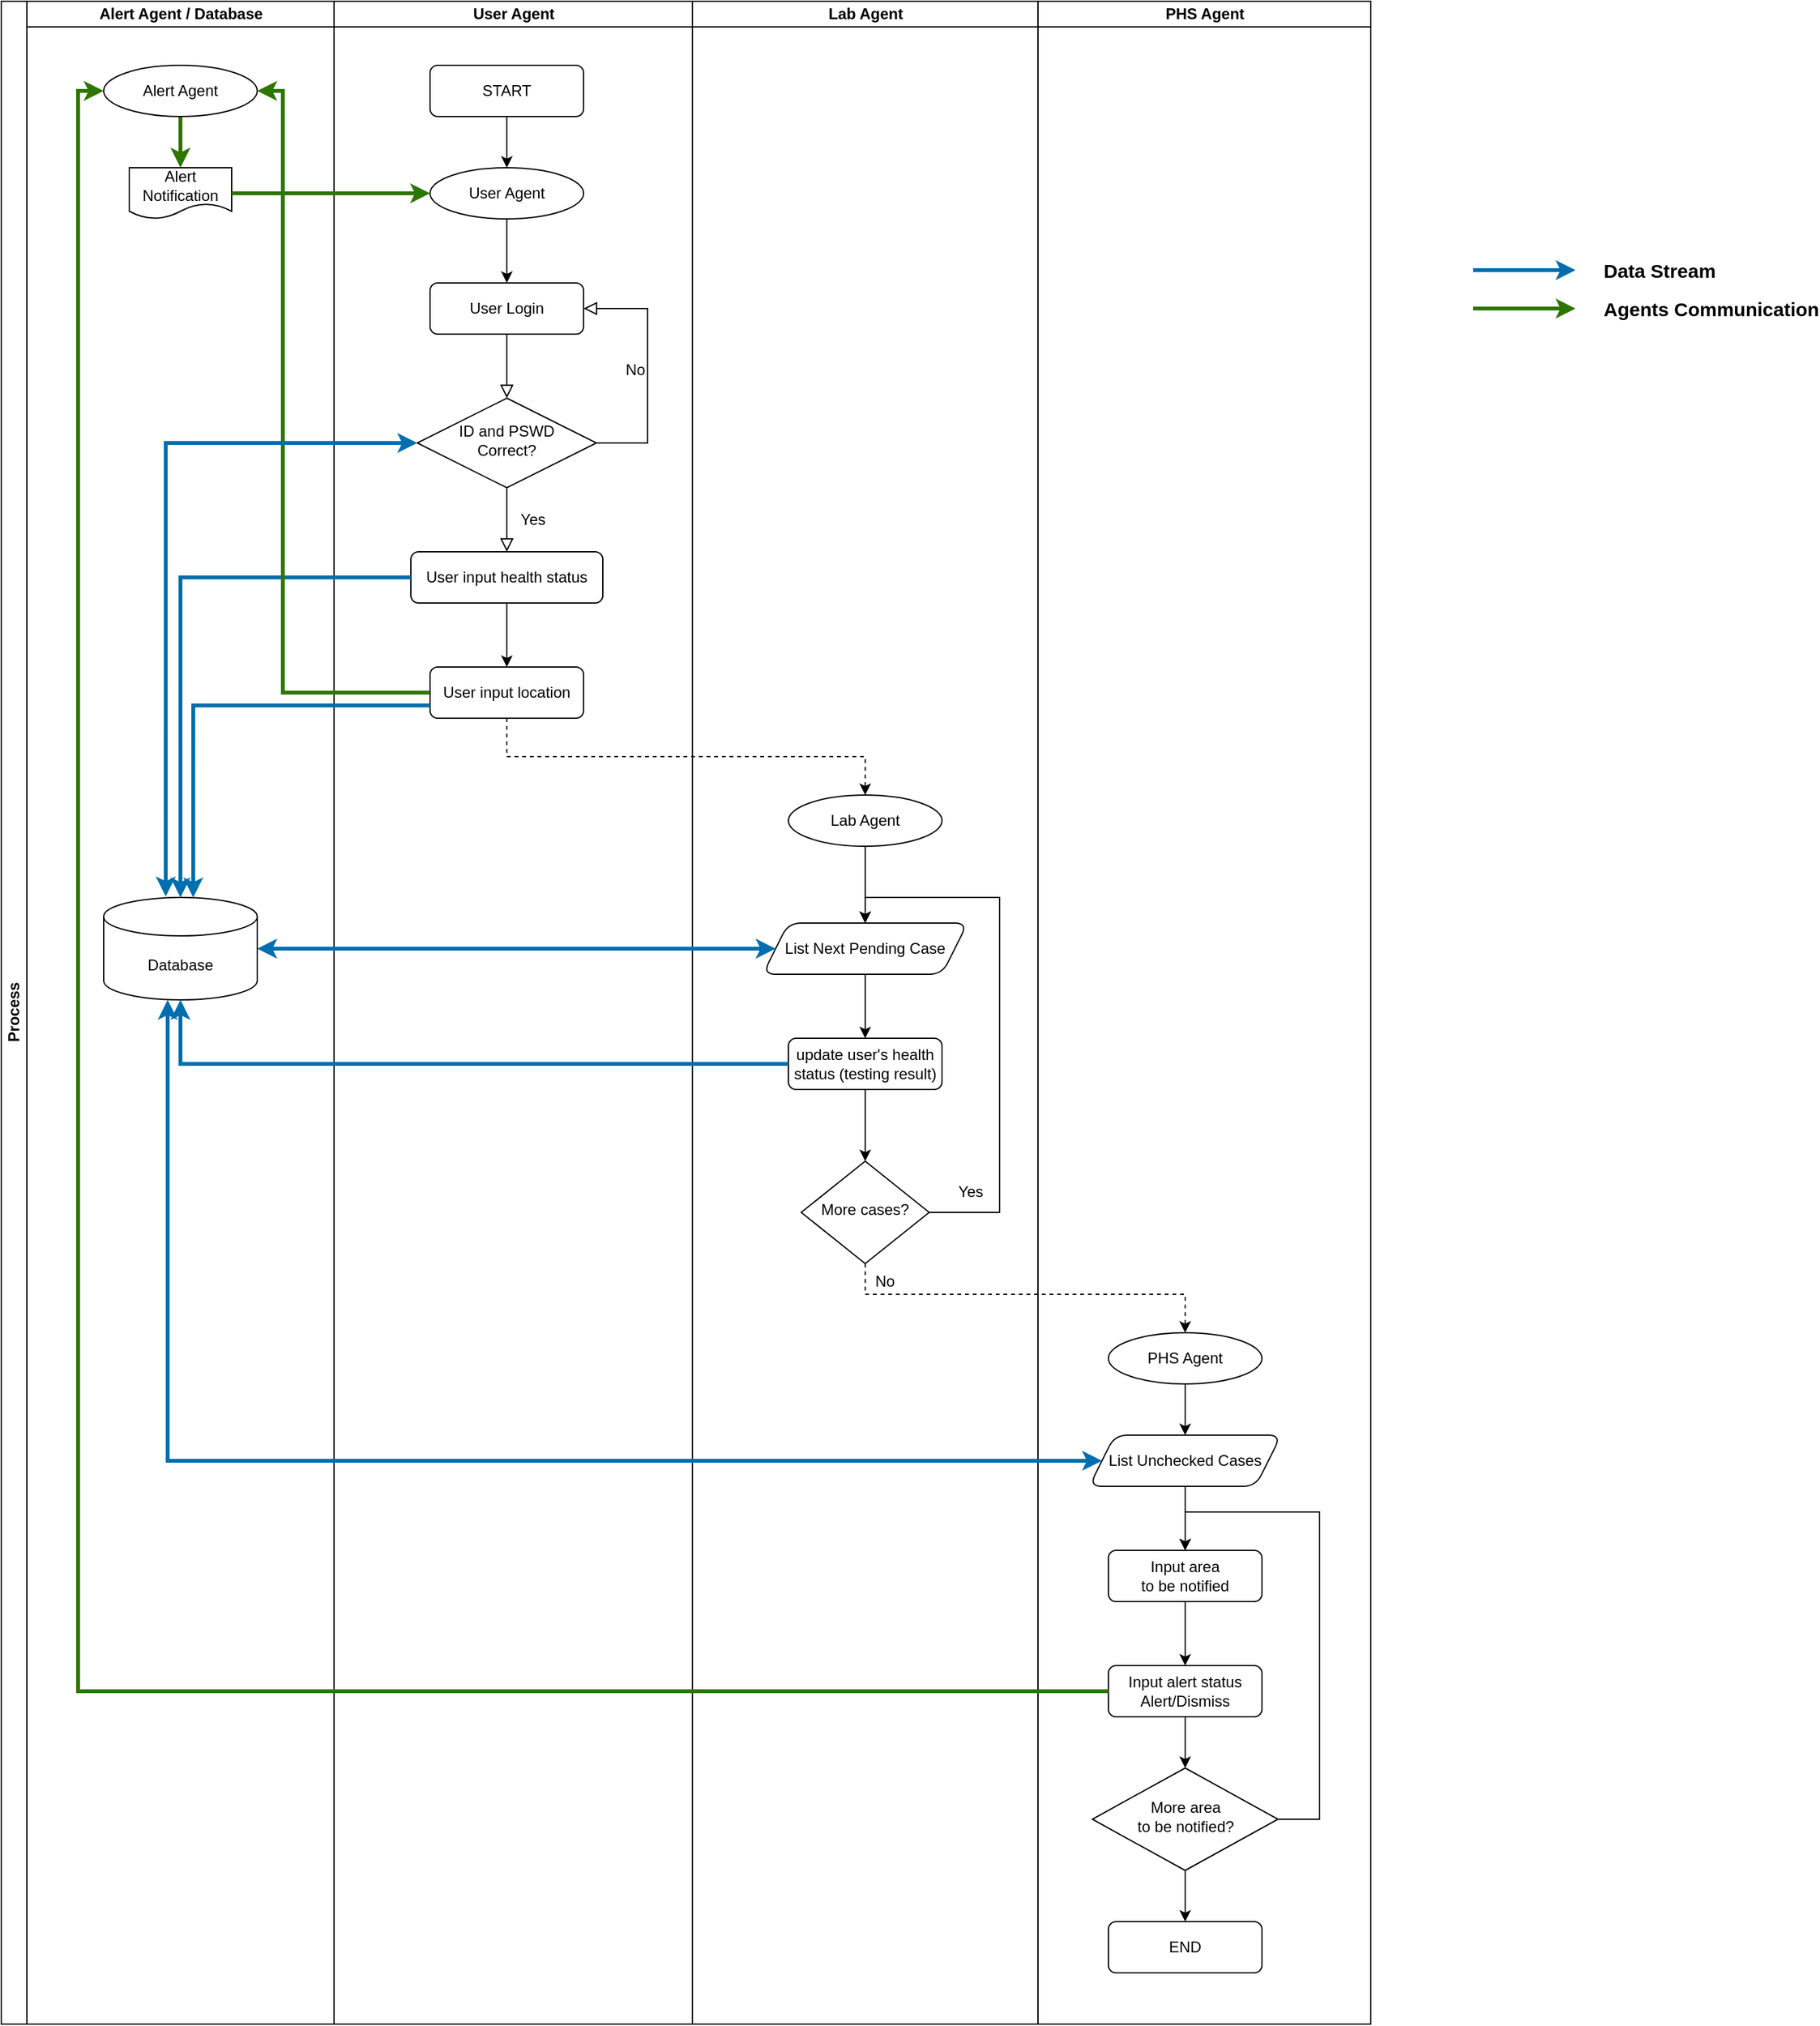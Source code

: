 <mxfile version="14.0.1" type="github">
  <diagram id="C5RBs43oDa-KdzZeNtuy" name="Page-1">
    <mxGraphModel dx="1718" dy="2104" grid="1" gridSize="10" guides="1" tooltips="1" connect="1" arrows="1" fold="1" page="1" pageScale="1" pageWidth="827" pageHeight="1169" math="0" shadow="0">
      <root>
        <mxCell id="WIyWlLk6GJQsqaUBKTNV-0" />
        <mxCell id="WIyWlLk6GJQsqaUBKTNV-1" parent="WIyWlLk6GJQsqaUBKTNV-0" />
        <mxCell id="lDJiyt1ZAquDDZP_IgNM-1" value="Process" style="swimlane;html=1;childLayout=stackLayout;resizeParent=1;resizeParentMax=0;startSize=20;horizontal=0;horizontalStack=1;" parent="WIyWlLk6GJQsqaUBKTNV-1" vertex="1">
          <mxGeometry x="130" y="-1080" width="1070" height="1580" as="geometry" />
        </mxCell>
        <mxCell id="lDJiyt1ZAquDDZP_IgNM-2" value="Alert Agent / Database" style="swimlane;html=1;startSize=20;" parent="lDJiyt1ZAquDDZP_IgNM-1" vertex="1">
          <mxGeometry x="20" width="240" height="1580" as="geometry" />
        </mxCell>
        <mxCell id="elfzr5y0FTNHevZva0F7-51" style="edgeStyle=orthogonalEdgeStyle;rounded=0;orthogonalLoop=1;jettySize=auto;html=1;entryX=0.5;entryY=0;entryDx=0;entryDy=0;startArrow=none;startFill=0;fillColor=#60a917;strokeColor=#2D7600;fontSize=12;fontStyle=0;strokeWidth=3;" edge="1" parent="lDJiyt1ZAquDDZP_IgNM-2" source="lDJiyt1ZAquDDZP_IgNM-67" target="elfzr5y0FTNHevZva0F7-49">
          <mxGeometry relative="1" as="geometry" />
        </mxCell>
        <mxCell id="lDJiyt1ZAquDDZP_IgNM-67" value="Alert Agent" style="ellipse;whiteSpace=wrap;html=1;rounded=1;shadow=0;strokeWidth=1;glass=0;fontSize=12;fontStyle=0" parent="lDJiyt1ZAquDDZP_IgNM-2" vertex="1">
          <mxGeometry x="60" y="50" width="120" height="40" as="geometry" />
        </mxCell>
        <mxCell id="elfzr5y0FTNHevZva0F7-40" value="Database" style="shape=cylinder3;whiteSpace=wrap;html=1;boundedLbl=1;backgroundOutline=1;size=15;fontSize=12;fontStyle=0" vertex="1" parent="lDJiyt1ZAquDDZP_IgNM-2">
          <mxGeometry x="60" y="700" width="120" height="80" as="geometry" />
        </mxCell>
        <mxCell id="elfzr5y0FTNHevZva0F7-49" value="Alert Notification" style="shape=document;whiteSpace=wrap;html=1;boundedLbl=1;fontSize=12;fontStyle=0" vertex="1" parent="lDJiyt1ZAquDDZP_IgNM-2">
          <mxGeometry x="80" y="130" width="80" height="40" as="geometry" />
        </mxCell>
        <mxCell id="lDJiyt1ZAquDDZP_IgNM-3" value="User Agent" style="swimlane;html=1;startSize=20;" parent="lDJiyt1ZAquDDZP_IgNM-1" vertex="1">
          <mxGeometry x="260" width="280" height="1580" as="geometry" />
        </mxCell>
        <mxCell id="WIyWlLk6GJQsqaUBKTNV-12" value="User input location" style="rounded=1;whiteSpace=wrap;html=1;fontSize=12;glass=0;strokeWidth=1;shadow=0;fontStyle=0" parent="lDJiyt1ZAquDDZP_IgNM-3" vertex="1">
          <mxGeometry x="75" y="520" width="120" height="40" as="geometry" />
        </mxCell>
        <mxCell id="WIyWlLk6GJQsqaUBKTNV-3" value="User Login" style="rounded=1;whiteSpace=wrap;html=1;fontSize=12;glass=0;strokeWidth=1;shadow=0;fontStyle=0" parent="lDJiyt1ZAquDDZP_IgNM-3" vertex="1">
          <mxGeometry x="75" y="220" width="120" height="40" as="geometry" />
        </mxCell>
        <mxCell id="WIyWlLk6GJQsqaUBKTNV-5" value="No" style="edgeStyle=orthogonalEdgeStyle;rounded=0;html=1;jettySize=auto;orthogonalLoop=1;fontSize=12;endArrow=block;endFill=0;endSize=8;strokeWidth=1;shadow=0;labelBackgroundColor=none;entryX=1;entryY=0.5;entryDx=0;entryDy=0;exitX=1;exitY=0.5;exitDx=0;exitDy=0;fontStyle=0" parent="lDJiyt1ZAquDDZP_IgNM-3" source="WIyWlLk6GJQsqaUBKTNV-6" target="WIyWlLk6GJQsqaUBKTNV-3" edge="1">
          <mxGeometry y="10" relative="1" as="geometry">
            <mxPoint as="offset" />
            <mxPoint x="235" y="350" as="targetPoint" />
            <Array as="points">
              <mxPoint x="245" y="345" />
              <mxPoint x="245" y="240" />
            </Array>
          </mxGeometry>
        </mxCell>
        <mxCell id="WIyWlLk6GJQsqaUBKTNV-6" value="ID and PSWD&lt;br style=&quot;font-size: 12px;&quot;&gt;Correct?" style="rhombus;whiteSpace=wrap;html=1;shadow=0;fontFamily=Helvetica;fontSize=12;align=center;strokeWidth=1;spacing=6;spacingTop=-4;fontStyle=0" parent="lDJiyt1ZAquDDZP_IgNM-3" vertex="1">
          <mxGeometry x="65" y="310" width="140" height="70" as="geometry" />
        </mxCell>
        <mxCell id="WIyWlLk6GJQsqaUBKTNV-2" value="" style="rounded=0;html=1;jettySize=auto;orthogonalLoop=1;fontSize=12;endArrow=block;endFill=0;endSize=8;strokeWidth=1;shadow=0;labelBackgroundColor=none;edgeStyle=orthogonalEdgeStyle;fontStyle=0" parent="lDJiyt1ZAquDDZP_IgNM-3" source="WIyWlLk6GJQsqaUBKTNV-3" target="WIyWlLk6GJQsqaUBKTNV-6" edge="1">
          <mxGeometry relative="1" as="geometry" />
        </mxCell>
        <mxCell id="lDJiyt1ZAquDDZP_IgNM-7" value="User input health status" style="rounded=1;whiteSpace=wrap;html=1;fontSize=12;glass=0;strokeWidth=1;shadow=0;fontStyle=0" parent="lDJiyt1ZAquDDZP_IgNM-3" vertex="1">
          <mxGeometry x="60" y="430" width="150" height="40" as="geometry" />
        </mxCell>
        <mxCell id="lDJiyt1ZAquDDZP_IgNM-8" value="Yes" style="rounded=0;html=1;jettySize=auto;orthogonalLoop=1;fontSize=12;endArrow=block;endFill=0;endSize=8;strokeWidth=1;shadow=0;labelBackgroundColor=none;edgeStyle=orthogonalEdgeStyle;fontStyle=0" parent="lDJiyt1ZAquDDZP_IgNM-3" source="WIyWlLk6GJQsqaUBKTNV-6" target="lDJiyt1ZAquDDZP_IgNM-7" edge="1">
          <mxGeometry y="20" relative="1" as="geometry">
            <mxPoint as="offset" />
            <mxPoint x="135" y="380" as="sourcePoint" />
            <mxPoint x="135" y="660" as="targetPoint" />
          </mxGeometry>
        </mxCell>
        <mxCell id="lDJiyt1ZAquDDZP_IgNM-13" style="edgeStyle=orthogonalEdgeStyle;rounded=0;orthogonalLoop=1;jettySize=auto;html=1;exitX=0.5;exitY=1;exitDx=0;exitDy=0;entryX=0.5;entryY=0;entryDx=0;entryDy=0;fontSize=12;fontStyle=0" parent="lDJiyt1ZAquDDZP_IgNM-3" source="lDJiyt1ZAquDDZP_IgNM-7" edge="1">
          <mxGeometry relative="1" as="geometry">
            <mxPoint x="135" y="520" as="targetPoint" />
          </mxGeometry>
        </mxCell>
        <mxCell id="lDJiyt1ZAquDDZP_IgNM-77" style="edgeStyle=orthogonalEdgeStyle;rounded=0;orthogonalLoop=1;jettySize=auto;html=1;entryX=0.5;entryY=0;entryDx=0;entryDy=0;fontSize=12;fontStyle=0" parent="lDJiyt1ZAquDDZP_IgNM-3" source="lDJiyt1ZAquDDZP_IgNM-74" target="WIyWlLk6GJQsqaUBKTNV-3" edge="1">
          <mxGeometry relative="1" as="geometry" />
        </mxCell>
        <mxCell id="lDJiyt1ZAquDDZP_IgNM-74" value="User Agent" style="ellipse;whiteSpace=wrap;html=1;rounded=1;shadow=0;strokeWidth=1;glass=0;fontSize=12;fontStyle=0" parent="lDJiyt1ZAquDDZP_IgNM-3" vertex="1">
          <mxGeometry x="75" y="130" width="120" height="40" as="geometry" />
        </mxCell>
        <mxCell id="elfzr5y0FTNHevZva0F7-38" style="edgeStyle=orthogonalEdgeStyle;rounded=0;orthogonalLoop=1;jettySize=auto;html=1;entryX=0.5;entryY=0;entryDx=0;entryDy=0;fontSize=12;fontStyle=0" edge="1" parent="lDJiyt1ZAquDDZP_IgNM-3" source="elfzr5y0FTNHevZva0F7-37" target="lDJiyt1ZAquDDZP_IgNM-74">
          <mxGeometry relative="1" as="geometry" />
        </mxCell>
        <mxCell id="elfzr5y0FTNHevZva0F7-37" value="START" style="rounded=1;whiteSpace=wrap;html=1;fontSize=12;fontStyle=0" vertex="1" parent="lDJiyt1ZAquDDZP_IgNM-3">
          <mxGeometry x="75" y="50" width="120" height="40" as="geometry" />
        </mxCell>
        <mxCell id="elfzr5y0FTNHevZva0F7-10" style="edgeStyle=orthogonalEdgeStyle;rounded=0;orthogonalLoop=1;jettySize=auto;html=1;entryX=0.5;entryY=0;entryDx=0;entryDy=0;dashed=1;fontSize=12;fontStyle=0" edge="1" parent="lDJiyt1ZAquDDZP_IgNM-1" source="elfzr5y0FTNHevZva0F7-6" target="lDJiyt1ZAquDDZP_IgNM-33">
          <mxGeometry relative="1" as="geometry">
            <Array as="points">
              <mxPoint x="845" y="1010" />
              <mxPoint x="1095" y="1010" />
            </Array>
          </mxGeometry>
        </mxCell>
        <mxCell id="elfzr5y0FTNHevZva0F7-33" value="No" style="edgeLabel;html=1;align=center;verticalAlign=middle;resizable=0;points=[];fontSize=12;fontStyle=0" vertex="1" connectable="0" parent="elfzr5y0FTNHevZva0F7-10">
          <mxGeometry x="-0.394" y="2" relative="1" as="geometry">
            <mxPoint x="-53.01" y="-8" as="offset" />
          </mxGeometry>
        </mxCell>
        <mxCell id="elfzr5y0FTNHevZva0F7-5" style="edgeStyle=orthogonalEdgeStyle;rounded=0;orthogonalLoop=1;jettySize=auto;html=1;entryX=0.5;entryY=0;entryDx=0;entryDy=0;dashed=1;exitX=0.5;exitY=1;exitDx=0;exitDy=0;fontSize=12;fontStyle=0" edge="1" parent="lDJiyt1ZAquDDZP_IgNM-1" source="WIyWlLk6GJQsqaUBKTNV-12" target="lDJiyt1ZAquDDZP_IgNM-29">
          <mxGeometry relative="1" as="geometry">
            <mxPoint x="539" y="720" as="sourcePoint" />
            <Array as="points">
              <mxPoint x="565" y="590" />
              <mxPoint x="845" y="590" />
            </Array>
          </mxGeometry>
        </mxCell>
        <mxCell id="lDJiyt1ZAquDDZP_IgNM-4" value="Lab Agent" style="swimlane;html=1;startSize=20;" parent="lDJiyt1ZAquDDZP_IgNM-1" vertex="1">
          <mxGeometry x="540" width="270" height="1580" as="geometry" />
        </mxCell>
        <mxCell id="lDJiyt1ZAquDDZP_IgNM-29" value="Lab Agent" style="ellipse;whiteSpace=wrap;html=1;rounded=1;shadow=0;strokeWidth=1;glass=0;fontSize=12;fontStyle=0" parent="lDJiyt1ZAquDDZP_IgNM-4" vertex="1">
          <mxGeometry x="75" y="620" width="120" height="40" as="geometry" />
        </mxCell>
        <mxCell id="lDJiyt1ZAquDDZP_IgNM-31" value="update user&#39;s health status (testing result)" style="rounded=1;whiteSpace=wrap;html=1;fontSize=12;glass=0;strokeWidth=1;shadow=0;fontStyle=0" parent="lDJiyt1ZAquDDZP_IgNM-4" vertex="1">
          <mxGeometry x="75" y="810" width="120" height="40" as="geometry" />
        </mxCell>
        <mxCell id="elfzr5y0FTNHevZva0F7-4" style="edgeStyle=orthogonalEdgeStyle;rounded=0;orthogonalLoop=1;jettySize=auto;html=1;entryX=0.5;entryY=0;entryDx=0;entryDy=0;fontSize=12;fontStyle=0" edge="1" parent="lDJiyt1ZAquDDZP_IgNM-4" source="elfzr5y0FTNHevZva0F7-1" target="lDJiyt1ZAquDDZP_IgNM-31">
          <mxGeometry relative="1" as="geometry" />
        </mxCell>
        <mxCell id="elfzr5y0FTNHevZva0F7-1" value="List Next Pending Case" style="shape=parallelogram;perimeter=parallelogramPerimeter;whiteSpace=wrap;html=1;fixedSize=1;rounded=1;shadow=0;strokeWidth=1;glass=0;fontSize=12;fontStyle=0" vertex="1" parent="lDJiyt1ZAquDDZP_IgNM-4">
          <mxGeometry x="55" y="720" width="160" height="40" as="geometry" />
        </mxCell>
        <mxCell id="elfzr5y0FTNHevZva0F7-3" style="edgeStyle=orthogonalEdgeStyle;rounded=0;orthogonalLoop=1;jettySize=auto;html=1;entryX=0.5;entryY=0;entryDx=0;entryDy=0;fontSize=12;fontStyle=0" edge="1" parent="lDJiyt1ZAquDDZP_IgNM-4" source="lDJiyt1ZAquDDZP_IgNM-29" target="elfzr5y0FTNHevZva0F7-1">
          <mxGeometry relative="1" as="geometry" />
        </mxCell>
        <mxCell id="elfzr5y0FTNHevZva0F7-9" value="Yes" style="edgeStyle=orthogonalEdgeStyle;rounded=0;orthogonalLoop=1;jettySize=auto;html=1;entryX=0.5;entryY=0;entryDx=0;entryDy=0;exitX=1;exitY=0.5;exitDx=0;exitDy=0;fontSize=12;fontStyle=0" edge="1" parent="lDJiyt1ZAquDDZP_IgNM-4" source="elfzr5y0FTNHevZva0F7-6" target="elfzr5y0FTNHevZva0F7-1">
          <mxGeometry x="-0.849" y="16" relative="1" as="geometry">
            <mxPoint x="299" y="530" as="targetPoint" />
            <Array as="points">
              <mxPoint x="240" y="946" />
              <mxPoint x="240" y="700" />
              <mxPoint x="135" y="700" />
            </Array>
            <mxPoint as="offset" />
          </mxGeometry>
        </mxCell>
        <mxCell id="elfzr5y0FTNHevZva0F7-6" value="More cases?" style="rhombus;whiteSpace=wrap;html=1;shadow=0;fontFamily=Helvetica;fontSize=12;align=center;strokeWidth=1;spacing=6;spacingTop=-4;fontStyle=0" vertex="1" parent="lDJiyt1ZAquDDZP_IgNM-4">
          <mxGeometry x="85" y="906" width="100" height="80" as="geometry" />
        </mxCell>
        <mxCell id="elfzr5y0FTNHevZva0F7-7" style="edgeStyle=orthogonalEdgeStyle;rounded=0;orthogonalLoop=1;jettySize=auto;html=1;exitX=0.5;exitY=1;exitDx=0;exitDy=0;entryX=0.5;entryY=0;entryDx=0;entryDy=0;fontSize=12;fontStyle=0" edge="1" parent="lDJiyt1ZAquDDZP_IgNM-4" source="lDJiyt1ZAquDDZP_IgNM-31" target="elfzr5y0FTNHevZva0F7-6">
          <mxGeometry relative="1" as="geometry" />
        </mxCell>
        <mxCell id="lDJiyt1ZAquDDZP_IgNM-66" value="PHS Agent" style="swimlane;html=1;startSize=20;" parent="lDJiyt1ZAquDDZP_IgNM-1" vertex="1">
          <mxGeometry x="810" width="260" height="1580" as="geometry" />
        </mxCell>
        <mxCell id="lDJiyt1ZAquDDZP_IgNM-33" value="PHS Agent" style="ellipse;whiteSpace=wrap;html=1;rounded=1;shadow=0;strokeWidth=1;glass=0;fontSize=12;fontStyle=0" parent="lDJiyt1ZAquDDZP_IgNM-66" vertex="1">
          <mxGeometry x="55" y="1040" width="120" height="40" as="geometry" />
        </mxCell>
        <mxCell id="lDJiyt1ZAquDDZP_IgNM-70" value="Input area&lt;br style=&quot;font-size: 12px;&quot;&gt;to be notified" style="rounded=1;whiteSpace=wrap;html=1;fontSize=12;glass=0;strokeWidth=1;shadow=0;fontStyle=0" parent="lDJiyt1ZAquDDZP_IgNM-66" vertex="1">
          <mxGeometry x="55" y="1210" width="120" height="40" as="geometry" />
        </mxCell>
        <mxCell id="lDJiyt1ZAquDDZP_IgNM-71" value="Input alert status&lt;br style=&quot;font-size: 12px;&quot;&gt;Alert/Dismiss" style="rounded=1;whiteSpace=wrap;html=1;fontSize=12;glass=0;strokeWidth=1;shadow=0;fontStyle=0" parent="lDJiyt1ZAquDDZP_IgNM-66" vertex="1">
          <mxGeometry x="55" y="1300" width="120" height="40" as="geometry" />
        </mxCell>
        <mxCell id="lDJiyt1ZAquDDZP_IgNM-73" style="edgeStyle=orthogonalEdgeStyle;rounded=0;orthogonalLoop=1;jettySize=auto;html=1;entryX=0.5;entryY=0;entryDx=0;entryDy=0;fontSize=12;fontStyle=0" parent="lDJiyt1ZAquDDZP_IgNM-66" source="lDJiyt1ZAquDDZP_IgNM-70" target="lDJiyt1ZAquDDZP_IgNM-71" edge="1">
          <mxGeometry relative="1" as="geometry" />
        </mxCell>
        <mxCell id="lDJiyt1ZAquDDZP_IgNM-68" value="List Unchecked Cases" style="shape=parallelogram;perimeter=parallelogramPerimeter;whiteSpace=wrap;html=1;fixedSize=1;rounded=1;shadow=0;strokeWidth=1;glass=0;fontSize=12;fontStyle=0" parent="lDJiyt1ZAquDDZP_IgNM-66" vertex="1">
          <mxGeometry x="40" y="1120" width="150" height="40" as="geometry" />
        </mxCell>
        <mxCell id="lDJiyt1ZAquDDZP_IgNM-69" value="" style="edgeStyle=orthogonalEdgeStyle;rounded=0;orthogonalLoop=1;jettySize=auto;html=1;fontSize=12;fontStyle=0" parent="lDJiyt1ZAquDDZP_IgNM-66" source="lDJiyt1ZAquDDZP_IgNM-33" target="lDJiyt1ZAquDDZP_IgNM-68" edge="1">
          <mxGeometry relative="1" as="geometry" />
        </mxCell>
        <mxCell id="lDJiyt1ZAquDDZP_IgNM-72" style="edgeStyle=orthogonalEdgeStyle;rounded=0;orthogonalLoop=1;jettySize=auto;html=1;entryX=0.5;entryY=0;entryDx=0;entryDy=0;fontSize=12;fontStyle=0" parent="lDJiyt1ZAquDDZP_IgNM-66" source="lDJiyt1ZAquDDZP_IgNM-68" target="lDJiyt1ZAquDDZP_IgNM-70" edge="1">
          <mxGeometry relative="1" as="geometry" />
        </mxCell>
        <mxCell id="elfzr5y0FTNHevZva0F7-36" style="edgeStyle=orthogonalEdgeStyle;rounded=0;orthogonalLoop=1;jettySize=auto;html=1;entryX=0.5;entryY=0;entryDx=0;entryDy=0;fontSize=12;fontStyle=0" edge="1" parent="lDJiyt1ZAquDDZP_IgNM-66" source="elfzr5y0FTNHevZva0F7-11" target="elfzr5y0FTNHevZva0F7-34">
          <mxGeometry relative="1" as="geometry" />
        </mxCell>
        <mxCell id="elfzr5y0FTNHevZva0F7-11" value="More area&lt;br style=&quot;font-size: 12px;&quot;&gt;to be notified?" style="rhombus;whiteSpace=wrap;html=1;shadow=0;fontFamily=Helvetica;fontSize=12;align=center;strokeWidth=1;spacing=6;spacingTop=-4;fontStyle=0" vertex="1" parent="lDJiyt1ZAquDDZP_IgNM-66">
          <mxGeometry x="42.5" y="1380" width="145" height="80" as="geometry" />
        </mxCell>
        <mxCell id="elfzr5y0FTNHevZva0F7-12" style="edgeStyle=orthogonalEdgeStyle;rounded=0;orthogonalLoop=1;jettySize=auto;html=1;entryX=0.5;entryY=0;entryDx=0;entryDy=0;fontSize=12;fontStyle=0" edge="1" parent="lDJiyt1ZAquDDZP_IgNM-66" source="lDJiyt1ZAquDDZP_IgNM-71" target="elfzr5y0FTNHevZva0F7-11">
          <mxGeometry relative="1" as="geometry" />
        </mxCell>
        <mxCell id="elfzr5y0FTNHevZva0F7-13" style="edgeStyle=orthogonalEdgeStyle;rounded=0;orthogonalLoop=1;jettySize=auto;html=1;fontSize=12;fontStyle=0" edge="1" parent="lDJiyt1ZAquDDZP_IgNM-66" source="elfzr5y0FTNHevZva0F7-11">
          <mxGeometry relative="1" as="geometry">
            <mxPoint x="115" y="1210" as="targetPoint" />
            <Array as="points">
              <mxPoint x="220" y="1420" />
              <mxPoint x="220" y="1180" />
            </Array>
          </mxGeometry>
        </mxCell>
        <mxCell id="elfzr5y0FTNHevZva0F7-34" value="END" style="rounded=1;whiteSpace=wrap;html=1;fontSize=12;fontStyle=0" vertex="1" parent="lDJiyt1ZAquDDZP_IgNM-66">
          <mxGeometry x="55" y="1500" width="120" height="40" as="geometry" />
        </mxCell>
        <mxCell id="elfzr5y0FTNHevZva0F7-14" style="edgeStyle=orthogonalEdgeStyle;rounded=0;orthogonalLoop=1;jettySize=auto;html=1;entryX=0;entryY=0.5;entryDx=0;entryDy=0;fillColor=#60a917;strokeColor=#2D7600;exitX=0;exitY=0.5;exitDx=0;exitDy=0;fontSize=12;fontStyle=0;strokeWidth=3;" edge="1" parent="lDJiyt1ZAquDDZP_IgNM-1" source="lDJiyt1ZAquDDZP_IgNM-71" target="lDJiyt1ZAquDDZP_IgNM-67">
          <mxGeometry relative="1" as="geometry">
            <Array as="points">
              <mxPoint x="60" y="1320" />
              <mxPoint x="60" y="70" />
            </Array>
          </mxGeometry>
        </mxCell>
        <mxCell id="elfzr5y0FTNHevZva0F7-41" style="edgeStyle=orthogonalEdgeStyle;rounded=0;orthogonalLoop=1;jettySize=auto;html=1;entryX=0.5;entryY=1;entryDx=0;entryDy=0;entryPerimeter=0;fillColor=#1ba1e2;strokeColor=#006EAF;fontSize=12;fontStyle=0;strokeWidth=3;" edge="1" parent="lDJiyt1ZAquDDZP_IgNM-1" source="lDJiyt1ZAquDDZP_IgNM-31" target="elfzr5y0FTNHevZva0F7-40">
          <mxGeometry relative="1" as="geometry">
            <Array as="points">
              <mxPoint x="140" y="830" />
            </Array>
          </mxGeometry>
        </mxCell>
        <mxCell id="elfzr5y0FTNHevZva0F7-42" style="edgeStyle=orthogonalEdgeStyle;rounded=0;orthogonalLoop=1;jettySize=auto;html=1;fillColor=#1ba1e2;strokeColor=#006EAF;fontSize=12;fontStyle=0;strokeWidth=3;entryX=0.583;entryY=0;entryDx=0;entryDy=0;entryPerimeter=0;" edge="1" parent="lDJiyt1ZAquDDZP_IgNM-1" source="WIyWlLk6GJQsqaUBKTNV-12" target="elfzr5y0FTNHevZva0F7-40">
          <mxGeometry relative="1" as="geometry">
            <mxPoint x="150" y="670" as="targetPoint" />
            <Array as="points">
              <mxPoint x="150" y="550" />
            </Array>
          </mxGeometry>
        </mxCell>
        <mxCell id="elfzr5y0FTNHevZva0F7-44" style="edgeStyle=orthogonalEdgeStyle;rounded=0;orthogonalLoop=1;jettySize=auto;html=1;fillColor=#1ba1e2;strokeColor=#006EAF;startArrow=classic;startFill=1;fontSize=12;fontStyle=0;strokeWidth=3;" edge="1" parent="lDJiyt1ZAquDDZP_IgNM-1" source="lDJiyt1ZAquDDZP_IgNM-68">
          <mxGeometry relative="1" as="geometry">
            <mxPoint x="130" y="780" as="targetPoint" />
            <Array as="points">
              <mxPoint x="130" y="1140" />
              <mxPoint x="130" y="780" />
            </Array>
          </mxGeometry>
        </mxCell>
        <mxCell id="elfzr5y0FTNHevZva0F7-45" style="edgeStyle=orthogonalEdgeStyle;rounded=0;orthogonalLoop=1;jettySize=auto;html=1;entryX=1;entryY=0.5;entryDx=0;entryDy=0;entryPerimeter=0;fillColor=#1ba1e2;strokeColor=#006EAF;startArrow=classic;startFill=1;fontSize=12;fontStyle=0;strokeWidth=3;" edge="1" parent="lDJiyt1ZAquDDZP_IgNM-1" source="elfzr5y0FTNHevZva0F7-1" target="elfzr5y0FTNHevZva0F7-40">
          <mxGeometry relative="1" as="geometry">
            <Array as="points">
              <mxPoint x="200" y="740" />
            </Array>
          </mxGeometry>
        </mxCell>
        <mxCell id="elfzr5y0FTNHevZva0F7-43" style="edgeStyle=orthogonalEdgeStyle;rounded=0;orthogonalLoop=1;jettySize=auto;html=1;fillColor=#1ba1e2;strokeColor=#006EAF;fontSize=12;fontStyle=0;strokeWidth=3;entryX=0.5;entryY=0;entryDx=0;entryDy=0;entryPerimeter=0;" edge="1" parent="lDJiyt1ZAquDDZP_IgNM-1" source="lDJiyt1ZAquDDZP_IgNM-7" target="elfzr5y0FTNHevZva0F7-40">
          <mxGeometry relative="1" as="geometry">
            <mxPoint x="130" y="700" as="targetPoint" />
            <Array as="points">
              <mxPoint x="140" y="450" />
            </Array>
          </mxGeometry>
        </mxCell>
        <mxCell id="elfzr5y0FTNHevZva0F7-46" style="edgeStyle=orthogonalEdgeStyle;rounded=0;orthogonalLoop=1;jettySize=auto;html=1;entryX=1;entryY=0.5;entryDx=0;entryDy=0;fillColor=#60a917;strokeColor=#2D7600;fontSize=12;fontStyle=0;strokeWidth=3;" edge="1" parent="lDJiyt1ZAquDDZP_IgNM-1" source="WIyWlLk6GJQsqaUBKTNV-12" target="lDJiyt1ZAquDDZP_IgNM-67">
          <mxGeometry relative="1" as="geometry">
            <Array as="points">
              <mxPoint x="220" y="540" />
              <mxPoint x="220" y="70" />
            </Array>
          </mxGeometry>
        </mxCell>
        <mxCell id="elfzr5y0FTNHevZva0F7-48" style="edgeStyle=orthogonalEdgeStyle;rounded=0;orthogonalLoop=1;jettySize=auto;html=1;entryX=0.404;entryY=-0.01;entryDx=0;entryDy=0;entryPerimeter=0;startArrow=classic;startFill=1;fillColor=#1ba1e2;strokeColor=#006EAF;fontSize=12;fontStyle=0;strokeWidth=3;" edge="1" parent="lDJiyt1ZAquDDZP_IgNM-1" source="WIyWlLk6GJQsqaUBKTNV-6" target="elfzr5y0FTNHevZva0F7-40">
          <mxGeometry relative="1" as="geometry" />
        </mxCell>
        <mxCell id="elfzr5y0FTNHevZva0F7-52" style="edgeStyle=orthogonalEdgeStyle;rounded=0;orthogonalLoop=1;jettySize=auto;html=1;entryX=0;entryY=0.5;entryDx=0;entryDy=0;startArrow=none;startFill=0;fillColor=#60a917;strokeColor=#2D7600;fontSize=12;fontStyle=0;strokeWidth=3;" edge="1" parent="lDJiyt1ZAquDDZP_IgNM-1" source="elfzr5y0FTNHevZva0F7-49" target="lDJiyt1ZAquDDZP_IgNM-74">
          <mxGeometry relative="1" as="geometry" />
        </mxCell>
        <mxCell id="elfzr5y0FTNHevZva0F7-53" value="Data Stream" style="endArrow=classic;html=1;fillColor=#1ba1e2;strokeColor=#006EAF;align=left;fontSize=15;fontStyle=1;strokeWidth=3;" edge="1" parent="WIyWlLk6GJQsqaUBKTNV-1">
          <mxGeometry x="1" y="20" width="50" height="50" relative="1" as="geometry">
            <mxPoint x="1280" y="-870" as="sourcePoint" />
            <mxPoint x="1360" y="-870" as="targetPoint" />
            <mxPoint x="20" y="20" as="offset" />
          </mxGeometry>
        </mxCell>
        <mxCell id="elfzr5y0FTNHevZva0F7-54" value="Agents Communication" style="endArrow=classic;html=1;fillColor=#60a917;strokeColor=#2D7600;align=left;fontSize=15;fontStyle=1;strokeWidth=3;" edge="1" parent="WIyWlLk6GJQsqaUBKTNV-1">
          <mxGeometry x="1" y="20" width="50" height="50" relative="1" as="geometry">
            <mxPoint x="1280" y="-840.0" as="sourcePoint" />
            <mxPoint x="1360" y="-840.0" as="targetPoint" />
            <mxPoint x="20" y="20" as="offset" />
          </mxGeometry>
        </mxCell>
      </root>
    </mxGraphModel>
  </diagram>
</mxfile>
